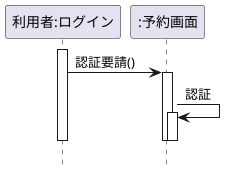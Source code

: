 @startuml 演習4-2
hide footbox
participant "利用者:ログイン" as login
participant ":予約画面" as Module
activate login
login -> Module:認証要請()
activate Module
Module -> Module: 認証
activate Module
deactivate Module
deactivate Module
deactivate login
@enduml